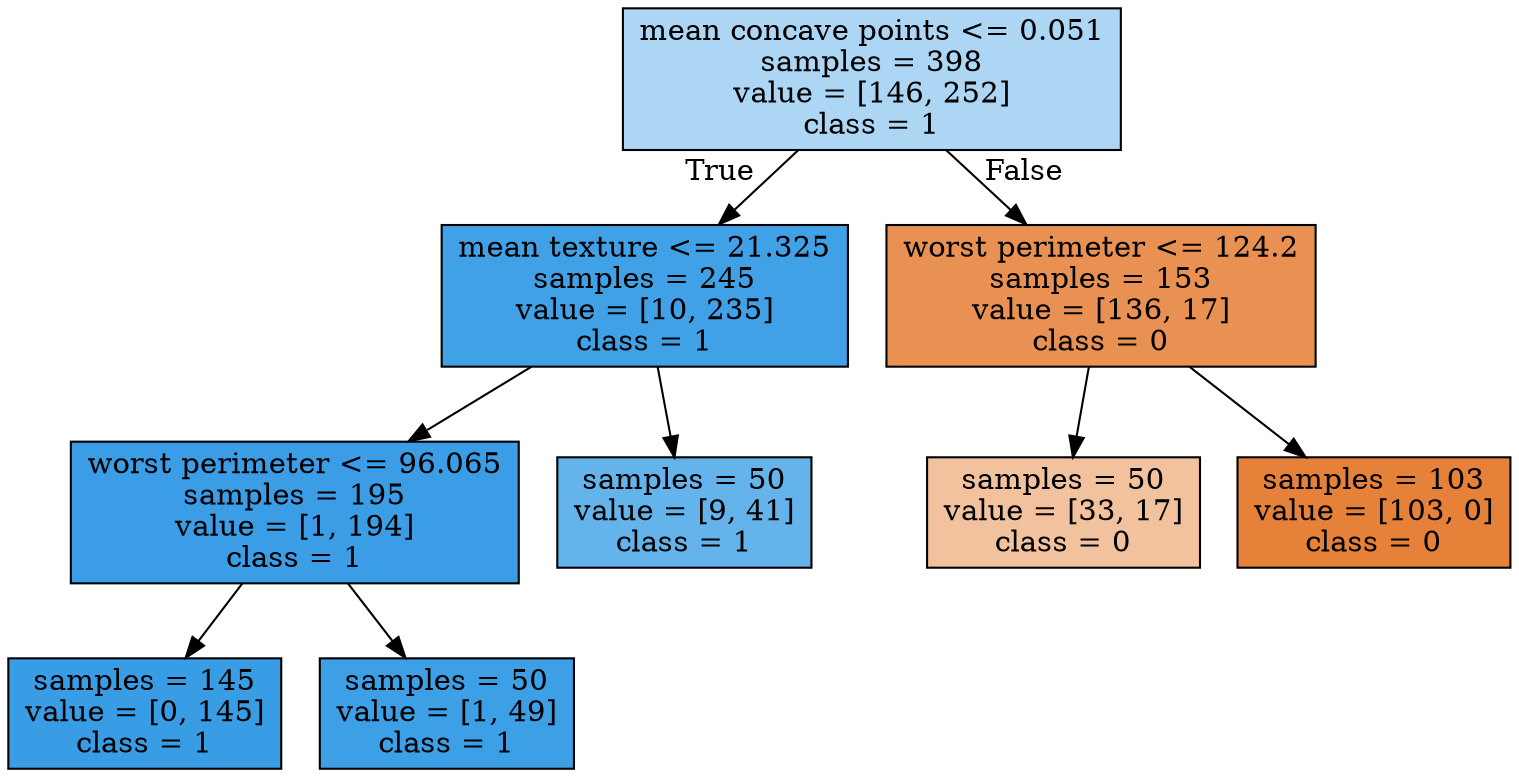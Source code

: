 digraph Tree {
node [shape=box, style="filled", color="black"] ;
0 [label="mean concave points <= 0.051\nsamples = 398\nvalue = [146, 252]\nclass = 1", fillcolor="#399de56b"] ;
1 [label="mean texture <= 21.325\nsamples = 245\nvalue = [10, 235]\nclass = 1", fillcolor="#399de5f4"] ;
0 -> 1 [labeldistance=2.5, labelangle=45, headlabel="True"] ;
2 [label="worst perimeter <= 96.065\nsamples = 195\nvalue = [1, 194]\nclass = 1", fillcolor="#399de5fe"] ;
1 -> 2 ;
3 [label="samples = 145\nvalue = [0, 145]\nclass = 1", fillcolor="#399de5ff"] ;
2 -> 3 ;
4 [label="samples = 50\nvalue = [1, 49]\nclass = 1", fillcolor="#399de5fa"] ;
2 -> 4 ;
5 [label="samples = 50\nvalue = [9, 41]\nclass = 1", fillcolor="#399de5c7"] ;
1 -> 5 ;
6 [label="worst perimeter <= 124.2\nsamples = 153\nvalue = [136, 17]\nclass = 0", fillcolor="#e58139df"] ;
0 -> 6 [labeldistance=2.5, labelangle=-45, headlabel="False"] ;
7 [label="samples = 50\nvalue = [33, 17]\nclass = 0", fillcolor="#e581397c"] ;
6 -> 7 ;
8 [label="samples = 103\nvalue = [103, 0]\nclass = 0", fillcolor="#e58139ff"] ;
6 -> 8 ;
}